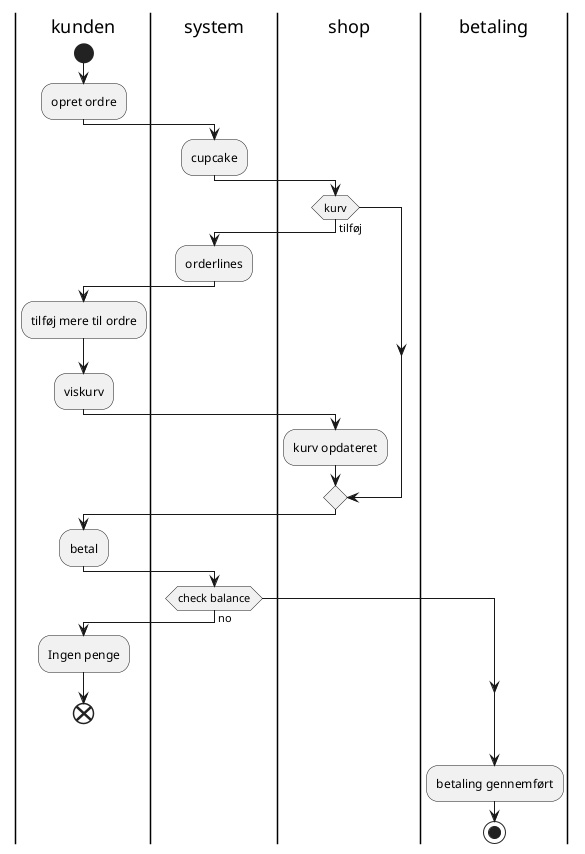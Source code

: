 @startuml

|kunden|
start
:opret ordre;

|system|
:cupcake;


|shop|
 if (kurv) then (tilføj)
 |system|
  :orderlines;
    |kunden|
   :tilføj mere til ordre;

 |kunden|
 :viskurv;
 |system|

 |shop|
 :kurv opdateret;
 endif

|kunden|
 :betal;
|system|
 if (check balance) then (no)
 |kunden|
 :Ingen penge;
 end



 endif



|betaling|
:betaling gennemført;

stop


@enduml
